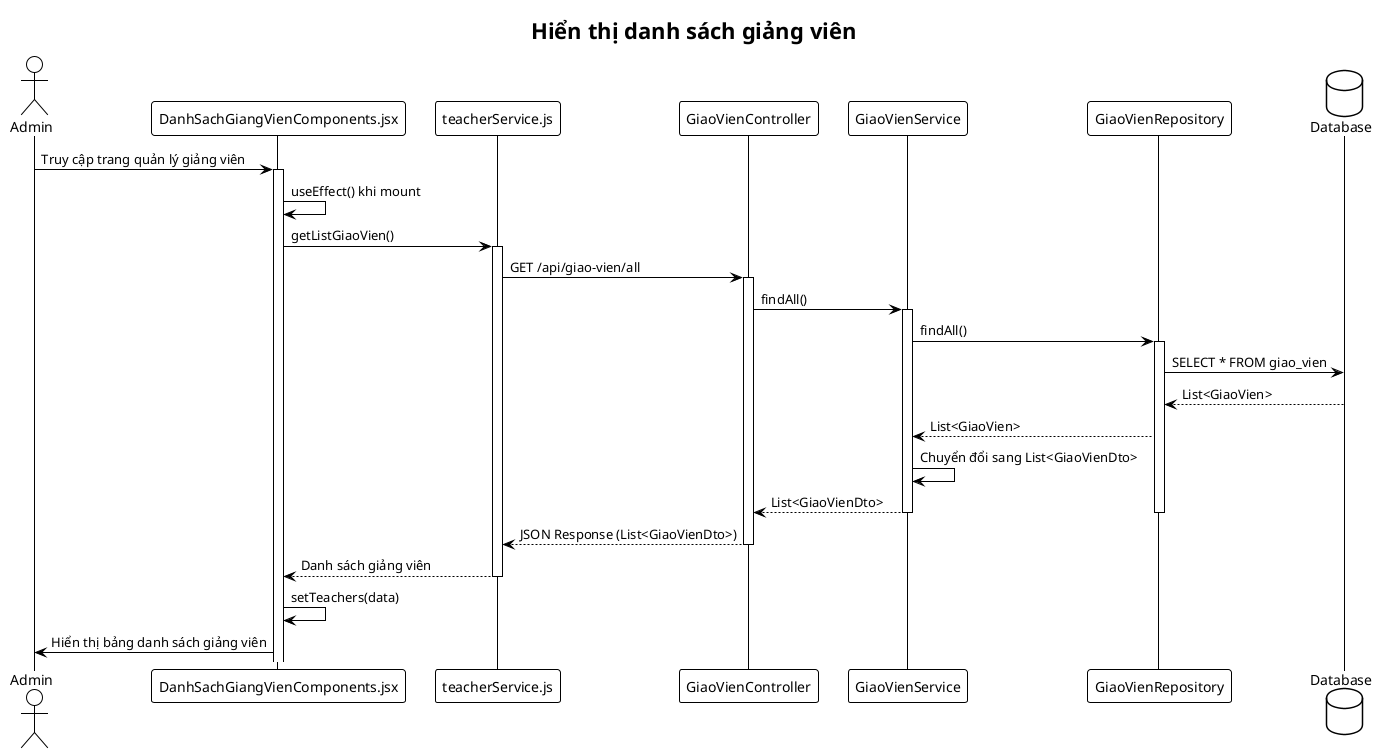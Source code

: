 @startuml
!theme plain
title Hiển thị danh sách giảng viên

actor "Admin" as admin
participant "DanhSachGiangVienComponents.jsx" as component
participant "teacherService.js" as teacherService
participant "GiaoVienController" as controller
participant "GiaoVienService" as service
participant "GiaoVienRepository" as repository
database "Database" as db

admin -> component: Truy cập trang quản lý giảng viên
activate component
component -> component: useEffect() khi mount
component -> teacherService: getListGiaoVien()
activate teacherService
teacherService -> controller: GET /api/giao-vien/all
activate controller
controller -> service: findAll()
activate service
service -> repository: findAll()
activate repository
repository -> db: SELECT * FROM giao_vien
repository <-- db: List<GiaoVien>
repository --> service: List<GiaoVien>
service -> service: Chuyển đổi sang List<GiaoVienDto>
service --> controller: List<GiaoVienDto>
deactivate repository
deactivate service
controller --> teacherService: JSON Response (List<GiaoVienDto>)
deactivate controller
teacherService --> component: Danh sách giảng viên
deactivate teacherService
component -> component: setTeachers(data)
component -> admin: Hiển thị bảng danh sách giảng viên
@enduml 